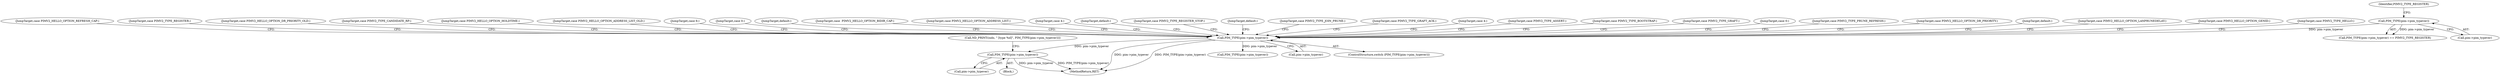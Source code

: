 digraph "0_tcpdump_6fca58f5f9c96749a575f52e20598ad43f5bdf30@pointer" {
"1001575" [label="(Call,PIM_TYPE(pim->pim_typever))"];
"1000257" [label="(Call,PIM_TYPE(pim->pim_typever))"];
"1000201" [label="(Call,PIM_TYPE(pim->pim_typever))"];
"1000438" [label="(JumpTarget,case PIMV2_HELLO_OPTION_REFRESH_CAP:)"];
"1001576" [label="(Call,pim->pim_typever)"];
"1000205" [label="(Identifier,PIMV2_TYPE_REGISTER)"];
"1000200" [label="(Call,PIM_TYPE(pim->pim_typever) == PIMV2_TYPE_REGISTER)"];
"1000570" [label="(JumpTarget,case PIMV2_TYPE_REGISTER:)"];
"1000736" [label="(Call,PIM_TYPE(pim->pim_typever))"];
"1000387" [label="(JumpTarget,case PIMV2_HELLO_OPTION_DR_PRIORITY_OLD:)"];
"1001356" [label="(JumpTarget,case PIMV2_TYPE_CANDIDATE_RP:)"];
"1000319" [label="(JumpTarget,case PIMV2_HELLO_OPTION_HOLDTIME:)"];
"1000497" [label="(JumpTarget,case PIMV2_HELLO_OPTION_ADDRESS_LIST_OLD:)"];
"1001575" [label="(Call,PIM_TYPE(pim->pim_typever))"];
"1000258" [label="(Call,pim->pim_typever)"];
"1000257" [label="(Call,PIM_TYPE(pim->pim_typever))"];
"1001573" [label="(Block,)"];
"1000632" [label="(JumpTarget,case 6:)"];
"1001570" [label="(Call,ND_PRINT((ndo, \" [type %d]\", PIM_TYPE(pim->pim_typever))))"];
"1000606" [label="(JumpTarget,case 0:)"];
"1000638" [label="(JumpTarget,default:)"];
"1000495" [label="(JumpTarget,case  PIMV2_HELLO_OPTION_BIDIR_CAP:)"];
"1000498" [label="(JumpTarget,case PIMV2_HELLO_OPTION_ADDRESS_LIST:)"];
"1000626" [label="(JumpTarget,case 4:)"];
"1000202" [label="(Call,pim->pim_typever)"];
"1000407" [label="(JumpTarget,default:)"];
"1000648" [label="(JumpTarget,case PIMV2_TYPE_REGISTER_STOP:)"];
"1000542" [label="(JumpTarget,default:)"];
"1000718" [label="(JumpTarget,case PIMV2_TYPE_JOIN_PRUNE:)"];
"1000720" [label="(JumpTarget,case PIMV2_TYPE_GRAFT_ACK:)"];
"1000398" [label="(JumpTarget,case 4:)"];
"1001586" [label="(MethodReturn,RET)"];
"1000201" [label="(Call,PIM_TYPE(pim->pim_typever))"];
"1001247" [label="(JumpTarget,case PIMV2_TYPE_ASSERT:)"];
"1000995" [label="(JumpTarget,case PIMV2_TYPE_BOOTSTRAP:)"];
"1000719" [label="(JumpTarget,case PIMV2_TYPE_GRAFT:)"];
"1000392" [label="(JumpTarget,case 0:)"];
"1001485" [label="(JumpTarget,case PIMV2_TYPE_PRUNE_REFRESH:)"];
"1000256" [label="(ControlStructure,switch (PIM_TYPE(pim->pim_typever)))"];
"1000388" [label="(JumpTarget,case PIMV2_HELLO_OPTION_DR_PRIORITY:)"];
"1001569" [label="(JumpTarget,default:)"];
"1000338" [label="(JumpTarget,case PIMV2_HELLO_OPTION_LANPRUNEDELAY:)"];
"1000416" [label="(JumpTarget,case PIMV2_HELLO_OPTION_GENID:)"];
"1000262" [label="(JumpTarget,case PIMV2_TYPE_HELLO:)"];
"1001575" -> "1001573"  [label="AST: "];
"1001575" -> "1001576"  [label="CFG: "];
"1001576" -> "1001575"  [label="AST: "];
"1001570" -> "1001575"  [label="CFG: "];
"1001575" -> "1001586"  [label="DDG: pim->pim_typever"];
"1001575" -> "1001586"  [label="DDG: PIM_TYPE(pim->pim_typever)"];
"1000257" -> "1001575"  [label="DDG: pim->pim_typever"];
"1000257" -> "1000256"  [label="AST: "];
"1000257" -> "1000258"  [label="CFG: "];
"1000258" -> "1000257"  [label="AST: "];
"1000262" -> "1000257"  [label="CFG: "];
"1000319" -> "1000257"  [label="CFG: "];
"1000338" -> "1000257"  [label="CFG: "];
"1000387" -> "1000257"  [label="CFG: "];
"1000388" -> "1000257"  [label="CFG: "];
"1000392" -> "1000257"  [label="CFG: "];
"1000398" -> "1000257"  [label="CFG: "];
"1000407" -> "1000257"  [label="CFG: "];
"1000416" -> "1000257"  [label="CFG: "];
"1000438" -> "1000257"  [label="CFG: "];
"1000495" -> "1000257"  [label="CFG: "];
"1000497" -> "1000257"  [label="CFG: "];
"1000498" -> "1000257"  [label="CFG: "];
"1000542" -> "1000257"  [label="CFG: "];
"1000570" -> "1000257"  [label="CFG: "];
"1000606" -> "1000257"  [label="CFG: "];
"1000626" -> "1000257"  [label="CFG: "];
"1000632" -> "1000257"  [label="CFG: "];
"1000638" -> "1000257"  [label="CFG: "];
"1000648" -> "1000257"  [label="CFG: "];
"1000718" -> "1000257"  [label="CFG: "];
"1000719" -> "1000257"  [label="CFG: "];
"1000720" -> "1000257"  [label="CFG: "];
"1000995" -> "1000257"  [label="CFG: "];
"1001247" -> "1000257"  [label="CFG: "];
"1001356" -> "1000257"  [label="CFG: "];
"1001485" -> "1000257"  [label="CFG: "];
"1001569" -> "1000257"  [label="CFG: "];
"1000257" -> "1001586"  [label="DDG: pim->pim_typever"];
"1000257" -> "1001586"  [label="DDG: PIM_TYPE(pim->pim_typever)"];
"1000201" -> "1000257"  [label="DDG: pim->pim_typever"];
"1000257" -> "1000736"  [label="DDG: pim->pim_typever"];
"1000201" -> "1000200"  [label="AST: "];
"1000201" -> "1000202"  [label="CFG: "];
"1000202" -> "1000201"  [label="AST: "];
"1000205" -> "1000201"  [label="CFG: "];
"1000201" -> "1000200"  [label="DDG: pim->pim_typever"];
}

